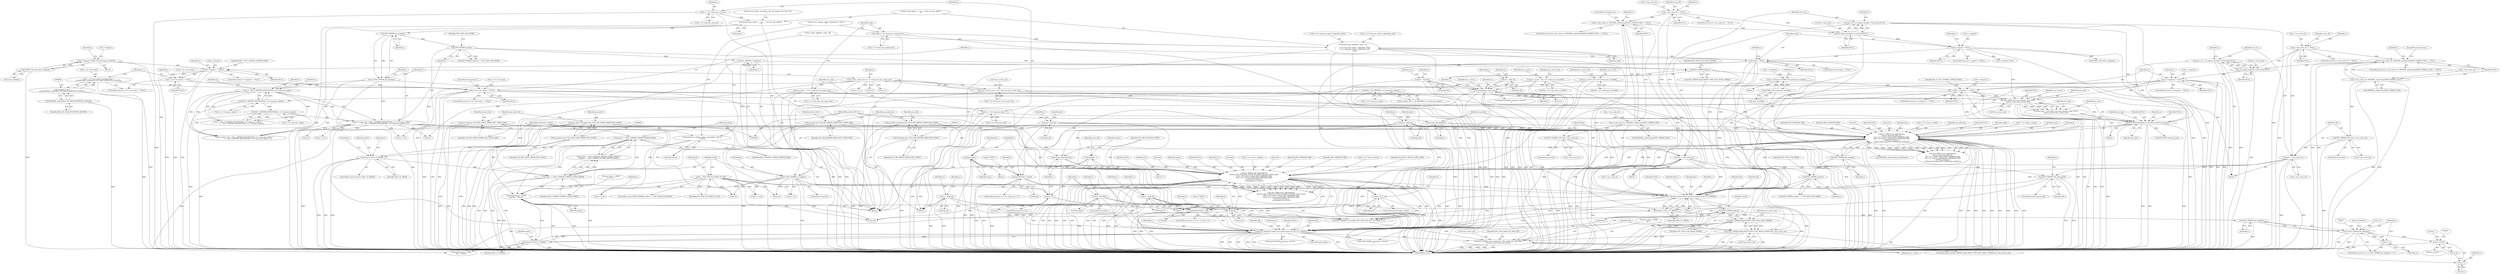 digraph "0_openssl_34628967f1e65dc8f34e000f0f5518e21afbfc7b_0@pointer" {
"1000976" [label="(Call,EVP_CIPHER_flags(c))"];
"1000949" [label="(Call,EVP_CipherInit_ex(dd,c,NULL,key,NULL,(which & SSL3_CC_WRITE)))"];
"1000574" [label="(Call,EVP_CIPHER_CTX_cleanup(dd))"];
"1000498" [label="(Call,dd= s->enc_write_ctx)"];
"1000473" [label="(Call,s->enc_write_ctx != NULL)"];
"1000494" [label="(Call,EVP_CIPHER_CTX_init(s->enc_write_ctx))"];
"1000484" [label="(Call,s->enc_write_ctx=OPENSSL_malloc(sizeof(EVP_CIPHER_CTX)))"];
"1000326" [label="(Call,dd= s->enc_read_ctx)"];
"1000301" [label="(Call,s->enc_read_ctx != NULL)"];
"1000322" [label="(Call,EVP_CIPHER_CTX_init(s->enc_read_ctx))"];
"1000312" [label="(Call,s->enc_read_ctx=OPENSSL_malloc(sizeof(EVP_CIPHER_CTX)))"];
"1000945" [label="(Call,EVP_CIPHER_mode(c))"];
"1000761" [label="(Call,EVP_CIPHER_flags(c))"];
"1000637" [label="(Call,EVP_CIPHER_iv_length(c))"];
"1000628" [label="(Call,EVP_CIPHER_mode(c))"];
"1000599" [label="(Call,EVP_CIPHER_key_length(c))"];
"1000216" [label="(Call,printf(\"\tevp_cipher == %p ==? &d_cbc_ede_cipher3\n\", c))"];
"1000156" [label="(Call,c=s->s3->tmp.new_sym_enc)"];
"1000838" [label="(Call,EVP_CIPHER_key_length(c))"];
"1000813" [label="(Call,tls1_PRF(ssl_get_algorithm2(s),\n\t\t\t\texp_label,exp_label_len,\n\t\t\t\ts->s3->client_random,SSL3_RANDOM_SIZE,\n\t\t\t\ts->s3->server_random,SSL3_RANDOM_SIZE,\n\t\t\t\tNULL,0,NULL,0,\n\t\t\t\tkey,j,tmp1,tmp2,EVP_CIPHER_key_length(c)))"];
"1000814" [label="(Call,ssl_get_algorithm2(s))"];
"1000109" [label="(MethodParameterIn,SSL *s)"];
"1000681" [label="(Call,exp_label=(unsigned char *)TLS_MD_CLIENT_WRITE_KEY_CONST)"];
"1000683" [label="(Call,(unsigned char *)TLS_MD_CLIENT_WRITE_KEY_CONST)"];
"1000728" [label="(Call,exp_label=(unsigned char *)TLS_MD_SERVER_WRITE_KEY_CONST)"];
"1000730" [label="(Call,(unsigned char *)TLS_MD_SERVER_WRITE_KEY_CONST)"];
"1000733" [label="(Call,exp_label_len=TLS_MD_SERVER_WRITE_KEY_CONST_SIZE)"];
"1000686" [label="(Call,exp_label_len=TLS_MD_CLIENT_WRITE_KEY_CONST_SIZE)"];
"1000527" [label="(Call,s->compress == NULL)"];
"1000518" [label="(Call,s->compress=COMP_CTX_new(comp->method))"];
"1000522" [label="(Call,COMP_CTX_new(comp->method))"];
"1000512" [label="(Call,s->compress != NULL)"];
"1000505" [label="(Call,ssl_replace_hash(&s->write_hash,NULL))"];
"1000483" [label="(Call,(s->enc_write_ctx=OPENSSL_malloc(sizeof(EVP_CIPHER_CTX))) == NULL)"];
"1000773" [label="(Call,EVP_DigestSignInit(mac_ctx,NULL,m,NULL,mac_key))"];
"1000331" [label="(Call,mac_ctx=ssl_replace_hash(&s->read_hash,NULL))"];
"1000333" [label="(Call,ssl_replace_hash(&s->read_hash,NULL))"];
"1000311" [label="(Call,(s->enc_read_ctx=OPENSSL_malloc(sizeof(EVP_CIPHER_CTX))) == NULL)"];
"1000503" [label="(Call,mac_ctx = ssl_replace_hash(&s->write_hash,NULL))"];
"1000767" [label="(Call,EVP_PKEY_new_mac_key(mac_type, NULL,\n\t\t\t\tmac_secret,*mac_secret_size))"];
"1000174" [label="(Call,mac_type = s->s3->tmp.new_mac_pkey_type)"];
"1000356" [label="(Call,comp != NULL)"];
"1000195" [label="(Call,printf(\"\talg= %ld/%ld, comp= %p\n\",\n\t       s->s3->tmp.new_cipher->algorithm_mkey,\n\t       s->s3->tmp.new_cipher->algorithm_auth,\n\t       comp))"];
"1000183" [label="(Call,comp=s->s3->tmp.new_compression)"];
"1000340" [label="(Call,s->expand != NULL)"];
"1000402" [label="(Call,s->s3->rrec.comp == NULL)"];
"1000389" [label="(Call,s->s3->rrec.comp=(unsigned char *)\n\t\t\t\t\tOPENSSL_malloc(SSL3_RT_MAX_ENCRYPTED_LENGTH))"];
"1000397" [label="(Call,(unsigned char *)\n\t\t\t\t\tOPENSSL_malloc(SSL3_RT_MAX_ENCRYPTED_LENGTH))"];
"1000399" [label="(Call,OPENSSL_malloc(SSL3_RT_MAX_ENCRYPTED_LENGTH))"];
"1000380" [label="(Call,s->s3->rrec.comp == NULL)"];
"1000369" [label="(Call,s->expand == NULL)"];
"1000360" [label="(Call,s->expand=COMP_CTX_new(comp->method))"];
"1000364" [label="(Call,COMP_CTX_new(comp->method))"];
"1000754" [label="(Call,memcpy(mac_secret,ms,i))"];
"1000554" [label="(Call,mac_secret= &(s->s3->write_mac_secret[0]))"];
"1000429" [label="(Call,mac_secret= &(s->s3->read_mac_secret[0]))"];
"1000648" [label="(Call,ms=  &(p[ 0]))"];
"1000697" [label="(Call,ms=  &(p[ n]))"];
"1000585" [label="(Call,i=*mac_secret_size=s->s3->tmp.new_mac_secret_size)"];
"1000587" [label="(Call,*mac_secret_size=s->s3->tmp.new_mac_secret_size)"];
"1000165" [label="(Call,m=s->s3->tmp.new_hash)"];
"1000765" [label="(Call,mac_key = EVP_PKEY_new_mac_key(mac_type, NULL,\n\t\t\t\tmac_secret,*mac_secret_size))"];
"1000708" [label="(Call,key= &(p[ n]))"];
"1000659" [label="(Call,key= &(p[ n]))"];
"1000601" [label="(Call,j=is_export ? (cl < SSL_C_EXPORT_KEYLENGTH(s->s3->tmp.new_cipher) ?\n\t               cl : SSL_C_EXPORT_KEYLENGTH(s->s3->tmp.new_cipher)) : cl)"];
"1000606" [label="(Call,cl < SSL_C_EXPORT_KEYLENGTH(s->s3->tmp.new_cipher))"];
"1000597" [label="(Call,cl=EVP_CIPHER_key_length(c))"];
"1000608" [label="(Call,SSL_C_EXPORT_KEYLENGTH(s->s3->tmp.new_cipher))"];
"1000148" [label="(Call,SSL_C_IS_EXPORT(s->s3->tmp.new_cipher))"];
"1000617" [label="(Call,SSL_C_EXPORT_KEYLENGTH(s->s3->tmp.new_cipher))"];
"1000851" [label="(Call,tls1_PRF(ssl_get_algorithm2(s),\n\t\t\t\t\tTLS_MD_IV_BLOCK_CONST,TLS_MD_IV_BLOCK_CONST_SIZE,\n\t\t\t\t\ts->s3->client_random,SSL3_RANDOM_SIZE,\n\t\t\t\t\ts->s3->server_random,SSL3_RANDOM_SIZE,\n\t\t\t\t\tNULL,0,NULL,0,\n\t\t\t\t\tempty,0,iv1,iv2,k*2))"];
"1000852" [label="(Call,ssl_get_algorithm2(s))"];
"1000113" [label="(Call,empty[]=\"\")"];
"1000876" [label="(Call,k*2)"];
"1000845" [label="(Call,k > 0)"];
"1000631" [label="(Call,k = EVP_GCM_TLS_FIXED_IV_LEN)"];
"1000635" [label="(Call,k=EVP_CIPHER_iv_length(c))"];
"1000841" [label="(Call,key=tmp1)"];
"1000916" [label="(Call,printf(\"%02x\", key[i]))"];
"1000955" [label="(Call,which & SSL3_CC_WRITE)"];
"1000781" [label="(Call,printf(\"which = %04X\nmac key=\",which))"];
"1000644" [label="(Call,which == SSL3_CHANGE_CIPHER_SERVER_READ)"];
"1000641" [label="(Call,which == SSL3_CHANGE_CIPHER_CLIENT_WRITE)"];
"1000273" [label="(Call,which & SSL3_CC_READ)"];
"1000192" [label="(Call,printf(\"tls1_change_cipher_state(which= %d) w/\n\", which))"];
"1000110" [label="(MethodParameterIn,int which)"];
"1000964" [label="(Call,EVP_CipherInit_ex(dd,c,NULL,key,iv,(which & SSL3_CC_WRITE)))"];
"1000882" [label="(Call,iv=iv1)"];
"1000936" [label="(Call,printf(\"%02x\", iv[i]))"];
"1000886" [label="(Call,iv= &(iv1[k]))"];
"1000670" [label="(Call,iv=  &(p[ n]))"];
"1000719" [label="(Call,iv=  &(p[ n]))"];
"1000970" [label="(Call,which & SSL3_CC_WRITE)"];
"1000975" [label="(Call,EVP_CIPHER_flags(c)&EVP_CIPH_FLAG_AEAD_CIPHER)"];
"1000974" [label="(Call,(EVP_CIPHER_flags(c)&EVP_CIPH_FLAG_AEAD_CIPHER) && *mac_secret_size)"];
"1000981" [label="(Call,EVP_CIPHER_CTX_ctrl(dd,EVP_CTRL_AEAD_SET_MAC_KEY,\n\t\t\t\t*mac_secret_size,mac_secret))"];
"1000998" [label="(Call,EVP_CIPHER_key_length(c))"];
"1000996" [label="(Call,z<EVP_CIPHER_key_length(c))"];
"1001000" [label="(Call,z++)"];
"1001008" [label="(Call,(z+1)%16)"];
"1001009" [label="(Call,z+1)"];
"1000643" [label="(Identifier,SSL3_CHANGE_CIPHER_CLIENT_WRITE)"];
"1001008" [label="(Call,(z+1)%16)"];
"1000810" [label="(Block,)"];
"1000948" [label="(Block,)"];
"1000895" [label="(Identifier,s)"];
"1000762" [label="(Identifier,c)"];
"1000660" [label="(Identifier,key)"];
"1000500" [label="(Call,s->enc_write_ctx)"];
"1000554" [label="(Call,mac_secret= &(s->s3->write_mac_secret[0]))"];
"1000851" [label="(Call,tls1_PRF(ssl_get_algorithm2(s),\n\t\t\t\t\tTLS_MD_IV_BLOCK_CONST,TLS_MD_IV_BLOCK_CONST_SIZE,\n\t\t\t\t\ts->s3->client_random,SSL3_RANDOM_SIZE,\n\t\t\t\t\ts->s3->server_random,SSL3_RANDOM_SIZE,\n\t\t\t\t\tNULL,0,NULL,0,\n\t\t\t\t\tempty,0,iv1,iv2,k*2))"];
"1000728" [label="(Call,exp_label=(unsigned char *)TLS_MD_SERVER_WRITE_KEY_CONST)"];
"1000495" [label="(Call,s->enc_write_ctx)"];
"1000484" [label="(Call,s->enc_write_ctx=OPENSSL_malloc(sizeof(EVP_CIPHER_CTX)))"];
"1001013" [label="(Literal,' ')"];
"1000690" [label="(Identifier,client_write)"];
"1000522" [label="(Call,COMP_CTX_new(comp->method))"];
"1000149" [label="(Call,s->s3->tmp.new_cipher)"];
"1000618" [label="(Call,s->s3->tmp.new_cipher)"];
"1000641" [label="(Call,which == SSL3_CHANGE_CIPHER_CLIENT_WRITE)"];
"1000768" [label="(Identifier,mac_type)"];
"1000877" [label="(Identifier,k)"];
"1000157" [label="(Identifier,c)"];
"1000628" [label="(Call,EVP_CIPHER_mode(c))"];
"1000730" [label="(Call,(unsigned char *)TLS_MD_SERVER_WRITE_KEY_CONST)"];
"1000319" [label="(Identifier,NULL)"];
"1000882" [label="(Call,iv=iv1)"];
"1000915" [label="(Identifier,i)"];
"1000323" [label="(Call,s->enc_read_ctx)"];
"1001023" [label="(Call,z<k)"];
"1000688" [label="(Identifier,TLS_MD_CLIENT_WRITE_KEY_CONST_SIZE)"];
"1000310" [label="(ControlStructure,if ((s->enc_read_ctx=OPENSSL_malloc(sizeof(EVP_CIPHER_CTX))) == NULL))"];
"1000885" [label="(ControlStructure,else)"];
"1000393" [label="(Identifier,s)"];
"1000529" [label="(Identifier,s)"];
"1000635" [label="(Call,k=EVP_CIPHER_iv_length(c))"];
"1000757" [label="(Identifier,i)"];
"1000649" [label="(Identifier,ms)"];
"1000642" [label="(Identifier,which)"];
"1000917" [label="(Literal,\"%02x\")"];
"1000944" [label="(Call,EVP_CIPHER_mode(c) == EVP_CIPH_GCM_MODE)"];
"1000650" [label="(Call,&(p[ 0]))"];
"1000981" [label="(Call,EVP_CIPHER_CTX_ctrl(dd,EVP_CTRL_AEAD_SET_MAC_KEY,\n\t\t\t\t*mac_secret_size,mac_secret))"];
"1000818" [label="(Call,s->s3->client_random)"];
"1000774" [label="(Identifier,mac_ctx)"];
"1000813" [label="(Call,tls1_PRF(ssl_get_algorithm2(s),\n\t\t\t\texp_label,exp_label_len,\n\t\t\t\ts->s3->client_random,SSL3_RANDOM_SIZE,\n\t\t\t\ts->s3->server_random,SSL3_RANDOM_SIZE,\n\t\t\t\tNULL,0,NULL,0,\n\t\t\t\tkey,j,tmp1,tmp2,EVP_CIPHER_key_length(c)))"];
"1000836" [label="(Identifier,tmp1)"];
"1001028" [label="(Call,printf(\"%02X%c\",iv[z],((z+1)%16)?' ':'\n'))"];
"1001047" [label="(Call,OPENSSL_cleanse(tmp2,sizeof(tmp1)))"];
"1000988" [label="(Literal,\"which = %04X\nkey=\")"];
"1000301" [label="(Call,s->enc_read_ctx != NULL)"];
"1000698" [label="(Identifier,ms)"];
"1000630" [label="(Identifier,EVP_CIPH_GCM_MODE)"];
"1000954" [label="(Identifier,NULL)"];
"1000884" [label="(Identifier,iv1)"];
"1000148" [label="(Call,SSL_C_IS_EXPORT(s->s3->tmp.new_cipher))"];
"1000781" [label="(Call,printf(\"which = %04X\nmac key=\",which))"];
"1000842" [label="(Identifier,key)"];
"1000965" [label="(Identifier,dd)"];
"1001012" [label="(Literal,16)"];
"1000632" [label="(Identifier,k)"];
"1000856" [label="(Call,s->s3->client_random)"];
"1000776" [label="(Identifier,m)"];
"1000362" [label="(Identifier,s)"];
"1000975" [label="(Call,EVP_CIPHER_flags(c)&EVP_CIPH_FLAG_AEAD_CIPHER)"];
"1000167" [label="(Call,s->s3->tmp.new_hash)"];
"1000185" [label="(Call,s->s3->tmp.new_compression)"];
"1000360" [label="(Call,s->expand=COMP_CTX_new(comp->method))"];
"1000384" [label="(Identifier,s)"];
"1000725" [label="(Call,n+=k)"];
"1000627" [label="(Call,EVP_CIPHER_mode(c) == EVP_CIPH_GCM_MODE)"];
"1000399" [label="(Call,OPENSSL_malloc(SSL3_RT_MAX_ENCRYPTED_LENGTH))"];
"1000390" [label="(Call,s->s3->rrec.comp)"];
"1000572" [label="(ControlStructure,if (reuse_dd))"];
"1000855" [label="(Identifier,TLS_MD_IV_BLOCK_CONST_SIZE)"];
"1000729" [label="(Identifier,exp_label)"];
"1000346" [label="(Call,COMP_CTX_free(s->expand))"];
"1000979" [label="(Call,*mac_secret_size)"];
"1000999" [label="(Identifier,c)"];
"1000276" [label="(Block,)"];
"1000850" [label="(Call,!tls1_PRF(ssl_get_algorithm2(s),\n\t\t\t\t\tTLS_MD_IV_BLOCK_CONST,TLS_MD_IV_BLOCK_CONST_SIZE,\n\t\t\t\t\ts->s3->client_random,SSL3_RANDOM_SIZE,\n\t\t\t\t\ts->s3->server_random,SSL3_RANDOM_SIZE,\n\t\t\t\t\tNULL,0,NULL,0,\n\t\t\t\t\tempty,0,iv1,iv2,k*2))"];
"1000715" [label="(Identifier,n)"];
"1000373" [label="(Identifier,NULL)"];
"1000726" [label="(Identifier,n)"];
"1000835" [label="(Identifier,j)"];
"1000852" [label="(Call,ssl_get_algorithm2(s))"];
"1000485" [label="(Call,s->enc_write_ctx)"];
"1000166" [label="(Identifier,m)"];
"1000687" [label="(Identifier,exp_label_len)"];
"1000854" [label="(Identifier,TLS_MD_IV_BLOCK_CONST)"];
"1000654" [label="(Call,n=i+i)"];
"1000996" [label="(Call,z<EVP_CIPHER_key_length(c))"];
"1000365" [label="(Call,comp->method)"];
"1000514" [label="(Identifier,s)"];
"1000969" [label="(Identifier,iv)"];
"1000667" [label="(Call,j+j)"];
"1000338" [label="(Identifier,NULL)"];
"1000599" [label="(Call,EVP_CIPHER_key_length(c))"];
"1000977" [label="(Identifier,c)"];
"1000115" [label="(Literal,\"\")"];
"1000340" [label="(Call,s->expand != NULL)"];
"1000483" [label="(Call,(s->enc_write_ctx=OPENSSL_malloc(sizeof(EVP_CIPHER_CTX))) == NULL)"];
"1000935" [label="(Identifier,i)"];
"1000196" [label="(Literal,\"\talg= %ld/%ld, comp= %p\n\")"];
"1000812" [label="(Call,!tls1_PRF(ssl_get_algorithm2(s),\n\t\t\t\texp_label,exp_label_len,\n\t\t\t\ts->s3->client_random,SSL3_RANDOM_SIZE,\n\t\t\t\ts->s3->server_random,SSL3_RANDOM_SIZE,\n\t\t\t\tNULL,0,NULL,0,\n\t\t\t\tkey,j,tmp1,tmp2,EVP_CIPHER_key_length(c)))"];
"1000528" [label="(Call,s->compress)"];
"1000534" [label="(Identifier,SSL_F_TLS1_CHANGE_CIPHER_STATE)"];
"1000870" [label="(Identifier,NULL)"];
"1000720" [label="(Identifier,iv)"];
"1000705" [label="(Call,i+j)"];
"1000841" [label="(Call,key=tmp1)"];
"1000764" [label="(Block,)"];
"1000498" [label="(Call,dd= s->enc_write_ctx)"];
"1000585" [label="(Call,i=*mac_secret_size=s->s3->tmp.new_mac_secret_size)"];
"1000874" [label="(Identifier,iv1)"];
"1000769" [label="(Identifier,NULL)"];
"1000494" [label="(Call,EVP_CIPHER_CTX_init(s->enc_write_ctx))"];
"1000763" [label="(Identifier,EVP_CIPH_FLAG_AEAD_CIPHER)"];
"1000114" [label="(Identifier,empty)"];
"1000971" [label="(Identifier,which)"];
"1000629" [label="(Identifier,c)"];
"1000659" [label="(Call,key= &(p[ n]))"];
"1000839" [label="(Identifier,c)"];
"1000540" [label="(Identifier,s)"];
"1000980" [label="(Identifier,mac_secret_size)"];
"1000873" [label="(Literal,0)"];
"1000661" [label="(Call,&(p[ n]))"];
"1000518" [label="(Call,s->compress=COMP_CTX_new(comp->method))"];
"1000987" [label="(Call,printf(\"which = %04X\nkey=\",which))"];
"1000455" [label="(Identifier,s)"];
"1000305" [label="(Identifier,NULL)"];
"1000760" [label="(Call,EVP_CIPHER_flags(c)&EVP_CIPH_FLAG_AEAD_CIPHER)"];
"1000333" [label="(Call,ssl_replace_hash(&s->read_hash,NULL))"];
"1000311" [label="(Call,(s->enc_read_ctx=OPENSSL_malloc(sizeof(EVP_CIPHER_CTX))) == NULL)"];
"1000997" [label="(Identifier,z)"];
"1000946" [label="(Identifier,c)"];
"1000195" [label="(Call,printf(\"\talg= %ld/%ld, comp= %p\n\",\n\t       s->s3->tmp.new_cipher->algorithm_mkey,\n\t       s->s3->tmp.new_cipher->algorithm_auth,\n\t       comp))"];
"1000403" [label="(Call,s->s3->rrec.comp)"];
"1000666" [label="(Identifier,n)"];
"1000665" [label="(Call,n+=j+j)"];
"1000474" [label="(Call,s->enc_write_ctx)"];
"1000144" [label="(Identifier,reuse_dd)"];
"1000626" [label="(ControlStructure,if (EVP_CIPHER_mode(c) == EVP_CIPH_GCM_MODE))"];
"1000846" [label="(Identifier,k)"];
"1001016" [label="(Literal,\"\niv=\")"];
"1000790" [label="(Call,z<i)"];
"1000479" [label="(Identifier,reuse_dd)"];
"1000732" [label="(Identifier,TLS_MD_SERVER_WRITE_KEY_CONST)"];
"1000555" [label="(Identifier,mac_secret)"];
"1000633" [label="(Identifier,EVP_GCM_TLS_FIXED_IV_LEN)"];
"1000334" [label="(Call,&s->read_hash)"];
"1000617" [label="(Call,SSL_C_EXPORT_KEYLENGTH(s->s3->tmp.new_cipher))"];
"1000606" [label="(Call,cl < SSL_C_EXPORT_KEYLENGTH(s->s3->tmp.new_cipher))"];
"1001001" [label="(Identifier,z)"];
"1000216" [label="(Call,printf(\"\tevp_cipher == %p ==? &d_cbc_ede_cipher3\n\", c))"];
"1000829" [label="(Identifier,SSL3_RANDOM_SIZE)"];
"1000526" [label="(ControlStructure,if (s->compress == NULL))"];
"1000184" [label="(Identifier,comp)"];
"1000998" [label="(Call,EVP_CIPHER_key_length(c))"];
"1000970" [label="(Call,which & SSL3_CC_WRITE)"];
"1000945" [label="(Call,EVP_CIPHER_mode(c))"];
"1000678" [label="(Call,k+k)"];
"1000273" [label="(Call,which & SSL3_CC_READ)"];
"1000782" [label="(Literal,\"which = %04X\nmac key=\")"];
"1000380" [label="(Call,s->s3->rrec.comp == NULL)"];
"1000686" [label="(Call,exp_label_len=TLS_MD_CLIENT_WRITE_KEY_CONST_SIZE)"];
"1000174" [label="(Call,mac_type = s->s3->tmp.new_mac_pkey_type)"];
"1001003" [label="(Literal,\"%02X%c\")"];
"1000716" [label="(Call,j+k)"];
"1000853" [label="(Identifier,s)"];
"1000693" [label="(Block,)"];
"1000775" [label="(Identifier,NULL)"];
"1000192" [label="(Call,printf(\"tls1_change_cipher_state(which= %d) w/\n\", which))"];
"1000647" [label="(Block,)"];
"1000588" [label="(Call,*mac_secret_size)"];
"1000520" [label="(Identifier,s)"];
"1000364" [label="(Call,COMP_CTX_new(comp->method))"];
"1000967" [label="(Identifier,NULL)"];
"1000512" [label="(Call,s->compress != NULL)"];
"1000656" [label="(Call,i+i)"];
"1001010" [label="(Identifier,z)"];
"1000511" [label="(ControlStructure,if (s->compress != NULL))"];
"1000968" [label="(Identifier,key)"];
"1000341" [label="(Call,s->expand)"];
"1000878" [label="(Literal,2)"];
"1000300" [label="(ControlStructure,if (s->enc_read_ctx != NULL))"];
"1000637" [label="(Call,EVP_CIPHER_iv_length(c))"];
"1000976" [label="(Call,EVP_CIPHER_flags(c))"];
"1000531" [label="(Identifier,NULL)"];
"1000165" [label="(Call,m=s->s3->tmp.new_hash)"];
"1000823" [label="(Identifier,SSL3_RANDOM_SIZE)"];
"1000648" [label="(Call,ms=  &(p[ 0]))"];
"1000831" [label="(Literal,0)"];
"1000388" [label="(Identifier,NULL)"];
"1000274" [label="(Identifier,which)"];
"1000194" [label="(Identifier,which)"];
"1000496" [label="(Identifier,s)"];
"1000527" [label="(Call,s->compress == NULL)"];
"1000754" [label="(Call,memcpy(mac_secret,ms,i))"];
"1000517" [label="(Block,)"];
"1001009" [label="(Call,z+1)"];
"1000780" [label="(Identifier,mac_key)"];
"1000342" [label="(Identifier,s)"];
"1000369" [label="(Call,s->expand == NULL)"];
"1000956" [label="(Identifier,which)"];
"1000503" [label="(Call,mac_ctx = ssl_replace_hash(&s->write_hash,NULL))"];
"1000646" [label="(Identifier,SSL3_CHANGE_CIPHER_SERVER_READ)"];
"1000887" [label="(Identifier,iv)"];
"1000574" [label="(Call,EVP_CIPHER_CTX_cleanup(dd))"];
"1000402" [label="(Call,s->s3->rrec.comp == NULL)"];
"1000872" [label="(Identifier,empty)"];
"1000694" [label="(Call,n=i)"];
"1000359" [label="(Block,)"];
"1000830" [label="(Identifier,NULL)"];
"1000868" [label="(Identifier,NULL)"];
"1000952" [label="(Identifier,NULL)"];
"1000355" [label="(ControlStructure,if (comp != NULL))"];
"1000482" [label="(ControlStructure,if ((s->enc_write_ctx=OPENSSL_malloc(sizeof(EVP_CIPHER_CTX))) == NULL))"];
"1000734" [label="(Identifier,exp_label_len)"];
"1000636" [label="(Identifier,k)"];
"1000672" [label="(Call,&(p[ n]))"];
"1000344" [label="(Identifier,NULL)"];
"1000283" [label="(Identifier,s)"];
"1000833" [label="(Literal,0)"];
"1000602" [label="(Identifier,j)"];
"1000709" [label="(Identifier,key)"];
"1000499" [label="(Identifier,dd)"];
"1000964" [label="(Call,EVP_CipherInit_ex(dd,c,NULL,key,iv,(which & SSL3_CC_WRITE)))"];
"1000814" [label="(Call,ssl_get_algorithm2(s))"];
"1000905" [label="(ControlStructure,for (i=0; i<c->key_len; i++))"];
"1000771" [label="(Call,*mac_secret_size)"];
"1000958" [label="(Call,EVP_CIPHER_CTX_ctrl(dd, EVP_CTRL_GCM_SET_IV_FIXED, k, iv))"];
"1000410" [label="(Identifier,NULL)"];
"1000370" [label="(Call,s->expand)"];
"1000472" [label="(ControlStructure,if (s->enc_write_ctx != NULL))"];
"1000777" [label="(Identifier,NULL)"];
"1000875" [label="(Identifier,iv2)"];
"1000883" [label="(Identifier,iv)"];
"1000356" [label="(Call,comp != NULL)"];
"1000936" [label="(Call,printf(\"%02x\", iv[i]))"];
"1000616" [label="(Identifier,cl)"];
"1000316" [label="(Call,OPENSSL_malloc(sizeof(EVP_CIPHER_CTX)))"];
"1000381" [label="(Call,s->s3->rrec.comp)"];
"1000328" [label="(Call,s->enc_read_ctx)"];
"1000275" [label="(Identifier,SSL3_CC_READ)"];
"1000176" [label="(Call,s->s3->tmp.new_mac_pkey_type)"];
"1000505" [label="(Call,ssl_replace_hash(&s->write_hash,NULL))"];
"1000871" [label="(Literal,0)"];
"1001011" [label="(Literal,1)"];
"1000834" [label="(Identifier,key)"];
"1000992" [label="(ControlStructure,for (z=0; z<EVP_CIPHER_key_length(c); z++))"];
"1000313" [label="(Call,s->enc_read_ctx)"];
"1000634" [label="(ControlStructure,else)"];
"1000986" [label="(Identifier,mac_secret)"];
"1000429" [label="(Call,mac_secret= &(s->s3->read_mac_secret[0]))"];
"1000440" [label="(Identifier,mac_secret_size)"];
"1000621" [label="(Identifier,s)"];
"1000788" [label="(Identifier,z)"];
"1000607" [label="(Identifier,cl)"];
"1000302" [label="(Call,s->enc_read_ctx)"];
"1000770" [label="(Identifier,mac_secret)"];
"1000644" [label="(Call,which == SSL3_CHANGE_CIPHER_SERVER_READ)"];
"1000430" [label="(Identifier,mac_secret)"];
"1000682" [label="(Identifier,exp_label)"];
"1000504" [label="(Identifier,mac_ctx)"];
"1000708" [label="(Call,key= &(p[ n]))"];
"1001014" [label="(Literal,'\n')"];
"1000389" [label="(Call,s->s3->rrec.comp=(unsigned char *)\n\t\t\t\t\tOPENSSL_malloc(SSL3_RT_MAX_ENCRYPTED_LENGTH))"];
"1000397" [label="(Call,(unsigned char *)\n\t\t\t\t\tOPENSSL_malloc(SSL3_RT_MAX_ENCRYPTED_LENGTH))"];
"1000843" [label="(Identifier,tmp1)"];
"1000880" [label="(ControlStructure,if (client_write))"];
"1001007" [label="(Call,((z+1)%16)?' ':'\n')"];
"1000601" [label="(Call,j=is_export ? (cl < SSL_C_EXPORT_KEYLENGTH(s->s3->tmp.new_cipher) ?\n\t               cl : SSL_C_EXPORT_KEYLENGTH(s->s3->tmp.new_cipher)) : cl)"];
"1000575" [label="(Identifier,dd)"];
"1000307" [label="(Identifier,reuse_dd)"];
"1000847" [label="(Literal,0)"];
"1000683" [label="(Call,(unsigned char *)TLS_MD_CLIENT_WRITE_KEY_CONST)"];
"1000493" [label="(ControlStructure,else)"];
"1000862" [label="(Call,s->s3->server_random)"];
"1000109" [label="(MethodParameterIn,SSL *s)"];
"1000110" [label="(MethodParameterIn,int which)"];
"1000379" [label="(ControlStructure,if (s->s3->rrec.comp == NULL))"];
"1000824" [label="(Call,s->s3->server_random)"];
"1000400" [label="(Identifier,SSL3_RT_MAX_ENCRYPTED_LENGTH)"];
"1000215" [label="(Identifier,comp)"];
"1000326" [label="(Call,dd= s->enc_read_ctx)"];
"1000719" [label="(Call,iv=  &(p[ n]))"];
"1000339" [label="(ControlStructure,if (s->expand != NULL))"];
"1000523" [label="(Call,comp->method)"];
"1000778" [label="(Identifier,mac_key)"];
"1000556" [label="(Call,&(s->s3->write_mac_secret[0]))"];
"1000350" [label="(Call,s->expand=NULL)"];
"1000681" [label="(Call,exp_label=(unsigned char *)TLS_MD_CLIENT_WRITE_KEY_CONST)"];
"1000272" [label="(ControlStructure,if (which & SSL3_CC_READ))"];
"1001068" [label="(MethodReturn,int)"];
"1000655" [label="(Identifier,n)"];
"1000953" [label="(Identifier,key)"];
"1000597" [label="(Call,cl=EVP_CIPHER_key_length(c))"];
"1000937" [label="(Literal,\"%02x\")"];
"1000949" [label="(Call,EVP_CipherInit_ex(dd,c,NULL,key,NULL,(which & SSL3_CC_WRITE)))"];
"1000586" [label="(Identifier,i)"];
"1000513" [label="(Call,s->compress)"];
"1000218" [label="(Identifier,c)"];
"1000111" [label="(Block,)"];
"1000938" [label="(Call,iv[i])"];
"1000327" [label="(Identifier,dd)"];
"1000735" [label="(Identifier,TLS_MD_SERVER_WRITE_KEY_CONST_SIZE)"];
"1000795" [label="(Call,printf(\"%02X%c\",ms[z],((z+1)%16)?' ':'\n'))"];
"1000765" [label="(Call,mac_key = EVP_PKEY_new_mac_key(mac_type, NULL,\n\t\t\t\tmac_secret,*mac_secret_size))"];
"1000983" [label="(Identifier,EVP_CTRL_AEAD_SET_MAC_KEY)"];
"1000677" [label="(Identifier,n)"];
"1000916" [label="(Call,printf(\"%02x\", key[i]))"];
"1000477" [label="(Identifier,NULL)"];
"1000670" [label="(Call,iv=  &(p[ n]))"];
"1000817" [label="(Identifier,exp_label_len)"];
"1000156" [label="(Call,c=s->s3->tmp.new_sym_enc)"];
"1000320" [label="(ControlStructure,goto err;)"];
"1000714" [label="(Call,n+=j+k)"];
"1000577" [label="(Identifier,p)"];
"1000974" [label="(Call,(EVP_CIPHER_flags(c)&EVP_CIPH_FLAG_AEAD_CIPHER) && *mac_secret_size)"];
"1000832" [label="(Identifier,NULL)"];
"1000603" [label="(Call,is_export ? (cl < SSL_C_EXPORT_KEYLENGTH(s->s3->tmp.new_cipher) ?\n\t               cl : SSL_C_EXPORT_KEYLENGTH(s->s3->tmp.new_cipher)) : cl)"];
"1000845" [label="(Call,k > 0)"];
"1000321" [label="(ControlStructure,else)"];
"1000332" [label="(Identifier,mac_ctx)"];
"1000756" [label="(Identifier,ms)"];
"1000322" [label="(Call,EVP_CIPHER_CTX_init(s->enc_read_ctx))"];
"1000314" [label="(Identifier,s)"];
"1000761" [label="(Call,EVP_CIPHER_flags(c))"];
"1000348" [label="(Identifier,s)"];
"1000491" [label="(Identifier,NULL)"];
"1000486" [label="(Identifier,s)"];
"1000609" [label="(Call,s->s3->tmp.new_cipher)"];
"1000331" [label="(Call,mac_ctx=ssl_replace_hash(&s->read_hash,NULL))"];
"1000966" [label="(Identifier,c)"];
"1000645" [label="(Identifier,which)"];
"1000963" [label="(ControlStructure,else)"];
"1000767" [label="(Call,EVP_PKEY_new_mac_key(mac_type, NULL,\n\t\t\t\tmac_secret,*mac_secret_size))"];
"1000605" [label="(Call,cl < SSL_C_EXPORT_KEYLENGTH(s->s3->tmp.new_cipher) ?\n\t               cl : SSL_C_EXPORT_KEYLENGTH(s->s3->tmp.new_cipher))"];
"1001000" [label="(Call,z++)"];
"1000869" [label="(Literal,0)"];
"1000516" [label="(Identifier,NULL)"];
"1000951" [label="(Identifier,c)"];
"1000867" [label="(Identifier,SSL3_RANDOM_SIZE)"];
"1000886" [label="(Call,iv= &(iv1[k]))"];
"1000973" [label="(ControlStructure,if ((EVP_CIPHER_flags(c)&EVP_CIPH_FLAG_AEAD_CIPHER) && *mac_secret_size))"];
"1000888" [label="(Call,&(iv1[k]))"];
"1000371" [label="(Identifier,s)"];
"1000146" [label="(Call,is_export=SSL_C_IS_EXPORT(s->s3->tmp.new_cipher))"];
"1000837" [label="(Identifier,tmp2)"];
"1000972" [label="(Identifier,SSL3_CC_WRITE)"];
"1000957" [label="(Identifier,SSL3_CC_WRITE)"];
"1000773" [label="(Call,EVP_DigestSignInit(mac_ctx,NULL,m,NULL,mac_key))"];
"1000755" [label="(Identifier,mac_secret)"];
"1000676" [label="(Call,n+=k+k)"];
"1000959" [label="(Identifier,dd)"];
"1000925" [label="(ControlStructure,for (i=0; i<c->iv_len; i++))"];
"1000703" [label="(Call,n+=i+j)"];
"1001002" [label="(Call,printf(\"%02X%c\",key[z],((z+1)%16)?' ':'\n'))"];
"1000638" [label="(Identifier,c)"];
"1000519" [label="(Call,s->compress)"];
"1000766" [label="(Identifier,mac_key)"];
"1000918" [label="(Call,key[i])"];
"1000737" [label="(Identifier,client_write)"];
"1000358" [label="(Identifier,NULL)"];
"1000710" [label="(Call,&(p[ n]))"];
"1000406" [label="(Identifier,s)"];
"1000473" [label="(Call,s->enc_write_ctx != NULL)"];
"1000982" [label="(Identifier,dd)"];
"1000600" [label="(Identifier,c)"];
"1000590" [label="(Call,s->s3->tmp.new_mac_secret_size)"];
"1000815" [label="(Identifier,s)"];
"1000175" [label="(Identifier,mac_type)"];
"1000376" [label="(Identifier,SSL_F_TLS1_CHANGE_CIPHER_STATE)"];
"1000779" [label="(Call,EVP_PKEY_free(mac_key))"];
"1000984" [label="(Call,*mac_secret_size)"];
"1000978" [label="(Identifier,EVP_CIPH_FLAG_AEAD_CIPHER)"];
"1000183" [label="(Call,comp=s->s3->tmp.new_compression)"];
"1000587" [label="(Call,*mac_secret_size=s->s3->tmp.new_mac_secret_size)"];
"1000324" [label="(Identifier,s)"];
"1000955" [label="(Call,which & SSL3_CC_WRITE)"];
"1000565" [label="(Identifier,mac_secret_size)"];
"1000158" [label="(Call,s->s3->tmp.new_sym_enc)"];
"1000193" [label="(Literal,\"tls1_change_cipher_state(which= %d) w/\n\")"];
"1000704" [label="(Identifier,n)"];
"1000721" [label="(Call,&(p[ n]))"];
"1000947" [label="(Identifier,EVP_CIPH_GCM_MODE)"];
"1000411" [label="(ControlStructure,goto err;)"];
"1000368" [label="(ControlStructure,if (s->expand == NULL))"];
"1000640" [label="(Call,(which == SSL3_CHANGE_CIPHER_CLIENT_WRITE) ||\n\t\t(which == SSL3_CHANGE_CIPHER_SERVER_READ))"];
"1000631" [label="(Call,k = EVP_GCM_TLS_FIXED_IV_LEN)"];
"1000492" [label="(ControlStructure,goto err;)"];
"1000217" [label="(Literal,\"\tevp_cipher == %p ==? &d_cbc_ede_cipher3\n\")"];
"1000876" [label="(Call,k*2)"];
"1000220" [label="(Literal,\"\tevp_cipher: nid, blksz= %d, %d, keylen=%d, ivlen=%d\n\")"];
"1000431" [label="(Call,&(s->s3->read_mac_secret[0]))"];
"1000733" [label="(Call,exp_label_len=TLS_MD_SERVER_WRITE_KEY_CONST_SIZE)"];
"1000993" [label="(Call,z=0)"];
"1000697" [label="(Call,ms=  &(p[ n]))"];
"1000608" [label="(Call,SSL_C_EXPORT_KEYLENGTH(s->s3->tmp.new_cipher))"];
"1000197" [label="(Call,s->s3->tmp.new_cipher->algorithm_mkey)"];
"1000401" [label="(ControlStructure,if (s->s3->rrec.comp == NULL))"];
"1000357" [label="(Identifier,comp)"];
"1000113" [label="(Call,empty[]=\"\")"];
"1000598" [label="(Identifier,cl)"];
"1000861" [label="(Identifier,SSL3_RANDOM_SIZE)"];
"1000685" [label="(Identifier,TLS_MD_CLIENT_WRITE_KEY_CONST)"];
"1000671" [label="(Identifier,iv)"];
"1000415" [label="(Identifier,s)"];
"1000448" [label="(Block,)"];
"1000206" [label="(Call,s->s3->tmp.new_cipher->algorithm_auth)"];
"1000488" [label="(Call,OPENSSL_malloc(sizeof(EVP_CIPHER_CTX)))"];
"1000838" [label="(Call,EVP_CIPHER_key_length(c))"];
"1000361" [label="(Call,s->expand)"];
"1000816" [label="(Identifier,exp_label)"];
"1000506" [label="(Call,&s->write_hash)"];
"1000844" [label="(ControlStructure,if (k > 0))"];
"1000510" [label="(Identifier,NULL)"];
"1000312" [label="(Call,s->enc_read_ctx=OPENSSL_malloc(sizeof(EVP_CIPHER_CTX)))"];
"1000950" [label="(Identifier,dd)"];
"1000783" [label="(Identifier,which)"];
"1000699" [label="(Call,&(p[ n]))"];
"1000976" -> "1000975"  [label="AST: "];
"1000976" -> "1000977"  [label="CFG: "];
"1000977" -> "1000976"  [label="AST: "];
"1000978" -> "1000976"  [label="CFG: "];
"1000976" -> "1000975"  [label="DDG: "];
"1000949" -> "1000976"  [label="DDG: "];
"1000964" -> "1000976"  [label="DDG: "];
"1000976" -> "1000998"  [label="DDG: "];
"1000949" -> "1000948"  [label="AST: "];
"1000949" -> "1000955"  [label="CFG: "];
"1000950" -> "1000949"  [label="AST: "];
"1000951" -> "1000949"  [label="AST: "];
"1000952" -> "1000949"  [label="AST: "];
"1000953" -> "1000949"  [label="AST: "];
"1000954" -> "1000949"  [label="AST: "];
"1000955" -> "1000949"  [label="AST: "];
"1000959" -> "1000949"  [label="CFG: "];
"1000949" -> "1001068"  [label="DDG: "];
"1000949" -> "1001068"  [label="DDG: "];
"1000949" -> "1001068"  [label="DDG: "];
"1000949" -> "1001068"  [label="DDG: "];
"1000574" -> "1000949"  [label="DDG: "];
"1000498" -> "1000949"  [label="DDG: "];
"1000326" -> "1000949"  [label="DDG: "];
"1000945" -> "1000949"  [label="DDG: "];
"1000813" -> "1000949"  [label="DDG: "];
"1000851" -> "1000949"  [label="DDG: "];
"1000527" -> "1000949"  [label="DDG: "];
"1000773" -> "1000949"  [label="DDG: "];
"1000512" -> "1000949"  [label="DDG: "];
"1000402" -> "1000949"  [label="DDG: "];
"1000356" -> "1000949"  [label="DDG: "];
"1000708" -> "1000949"  [label="DDG: "];
"1000841" -> "1000949"  [label="DDG: "];
"1000659" -> "1000949"  [label="DDG: "];
"1000916" -> "1000949"  [label="DDG: "];
"1000955" -> "1000949"  [label="DDG: "];
"1000955" -> "1000949"  [label="DDG: "];
"1000949" -> "1000958"  [label="DDG: "];
"1000949" -> "1001002"  [label="DDG: "];
"1000574" -> "1000572"  [label="AST: "];
"1000574" -> "1000575"  [label="CFG: "];
"1000575" -> "1000574"  [label="AST: "];
"1000577" -> "1000574"  [label="CFG: "];
"1000574" -> "1001068"  [label="DDG: "];
"1000574" -> "1001068"  [label="DDG: "];
"1000498" -> "1000574"  [label="DDG: "];
"1000326" -> "1000574"  [label="DDG: "];
"1000574" -> "1000964"  [label="DDG: "];
"1000498" -> "1000448"  [label="AST: "];
"1000498" -> "1000500"  [label="CFG: "];
"1000499" -> "1000498"  [label="AST: "];
"1000500" -> "1000498"  [label="AST: "];
"1000504" -> "1000498"  [label="CFG: "];
"1000498" -> "1001068"  [label="DDG: "];
"1000498" -> "1001068"  [label="DDG: "];
"1000473" -> "1000498"  [label="DDG: "];
"1000494" -> "1000498"  [label="DDG: "];
"1000498" -> "1000964"  [label="DDG: "];
"1000473" -> "1000472"  [label="AST: "];
"1000473" -> "1000477"  [label="CFG: "];
"1000474" -> "1000473"  [label="AST: "];
"1000477" -> "1000473"  [label="AST: "];
"1000479" -> "1000473"  [label="CFG: "];
"1000486" -> "1000473"  [label="CFG: "];
"1000473" -> "1001068"  [label="DDG: "];
"1000473" -> "1000483"  [label="DDG: "];
"1000473" -> "1000505"  [label="DDG: "];
"1000494" -> "1000493"  [label="AST: "];
"1000494" -> "1000495"  [label="CFG: "];
"1000495" -> "1000494"  [label="AST: "];
"1000499" -> "1000494"  [label="CFG: "];
"1000494" -> "1001068"  [label="DDG: "];
"1000484" -> "1000494"  [label="DDG: "];
"1000484" -> "1000483"  [label="AST: "];
"1000484" -> "1000488"  [label="CFG: "];
"1000485" -> "1000484"  [label="AST: "];
"1000488" -> "1000484"  [label="AST: "];
"1000491" -> "1000484"  [label="CFG: "];
"1000484" -> "1001068"  [label="DDG: "];
"1000484" -> "1001068"  [label="DDG: "];
"1000484" -> "1000483"  [label="DDG: "];
"1000326" -> "1000276"  [label="AST: "];
"1000326" -> "1000328"  [label="CFG: "];
"1000327" -> "1000326"  [label="AST: "];
"1000328" -> "1000326"  [label="AST: "];
"1000332" -> "1000326"  [label="CFG: "];
"1000326" -> "1001068"  [label="DDG: "];
"1000326" -> "1001068"  [label="DDG: "];
"1000301" -> "1000326"  [label="DDG: "];
"1000322" -> "1000326"  [label="DDG: "];
"1000326" -> "1000964"  [label="DDG: "];
"1000301" -> "1000300"  [label="AST: "];
"1000301" -> "1000305"  [label="CFG: "];
"1000302" -> "1000301"  [label="AST: "];
"1000305" -> "1000301"  [label="AST: "];
"1000307" -> "1000301"  [label="CFG: "];
"1000314" -> "1000301"  [label="CFG: "];
"1000301" -> "1001068"  [label="DDG: "];
"1000301" -> "1000311"  [label="DDG: "];
"1000301" -> "1000333"  [label="DDG: "];
"1000322" -> "1000321"  [label="AST: "];
"1000322" -> "1000323"  [label="CFG: "];
"1000323" -> "1000322"  [label="AST: "];
"1000327" -> "1000322"  [label="CFG: "];
"1000322" -> "1001068"  [label="DDG: "];
"1000312" -> "1000322"  [label="DDG: "];
"1000312" -> "1000311"  [label="AST: "];
"1000312" -> "1000316"  [label="CFG: "];
"1000313" -> "1000312"  [label="AST: "];
"1000316" -> "1000312"  [label="AST: "];
"1000319" -> "1000312"  [label="CFG: "];
"1000312" -> "1001068"  [label="DDG: "];
"1000312" -> "1001068"  [label="DDG: "];
"1000312" -> "1000311"  [label="DDG: "];
"1000945" -> "1000944"  [label="AST: "];
"1000945" -> "1000946"  [label="CFG: "];
"1000946" -> "1000945"  [label="AST: "];
"1000947" -> "1000945"  [label="CFG: "];
"1000945" -> "1000944"  [label="DDG: "];
"1000761" -> "1000945"  [label="DDG: "];
"1000838" -> "1000945"  [label="DDG: "];
"1000945" -> "1000964"  [label="DDG: "];
"1000761" -> "1000760"  [label="AST: "];
"1000761" -> "1000762"  [label="CFG: "];
"1000762" -> "1000761"  [label="AST: "];
"1000763" -> "1000761"  [label="CFG: "];
"1000761" -> "1000760"  [label="DDG: "];
"1000637" -> "1000761"  [label="DDG: "];
"1000628" -> "1000761"  [label="DDG: "];
"1000761" -> "1000838"  [label="DDG: "];
"1000637" -> "1000635"  [label="AST: "];
"1000637" -> "1000638"  [label="CFG: "];
"1000638" -> "1000637"  [label="AST: "];
"1000635" -> "1000637"  [label="CFG: "];
"1000637" -> "1001068"  [label="DDG: "];
"1000637" -> "1000635"  [label="DDG: "];
"1000628" -> "1000637"  [label="DDG: "];
"1000628" -> "1000627"  [label="AST: "];
"1000628" -> "1000629"  [label="CFG: "];
"1000629" -> "1000628"  [label="AST: "];
"1000630" -> "1000628"  [label="CFG: "];
"1000628" -> "1001068"  [label="DDG: "];
"1000628" -> "1000627"  [label="DDG: "];
"1000599" -> "1000628"  [label="DDG: "];
"1000599" -> "1000597"  [label="AST: "];
"1000599" -> "1000600"  [label="CFG: "];
"1000600" -> "1000599"  [label="AST: "];
"1000597" -> "1000599"  [label="CFG: "];
"1000599" -> "1000597"  [label="DDG: "];
"1000216" -> "1000599"  [label="DDG: "];
"1000216" -> "1000111"  [label="AST: "];
"1000216" -> "1000218"  [label="CFG: "];
"1000217" -> "1000216"  [label="AST: "];
"1000218" -> "1000216"  [label="AST: "];
"1000220" -> "1000216"  [label="CFG: "];
"1000216" -> "1001068"  [label="DDG: "];
"1000216" -> "1001068"  [label="DDG: "];
"1000156" -> "1000216"  [label="DDG: "];
"1000156" -> "1000111"  [label="AST: "];
"1000156" -> "1000158"  [label="CFG: "];
"1000157" -> "1000156"  [label="AST: "];
"1000158" -> "1000156"  [label="AST: "];
"1000166" -> "1000156"  [label="CFG: "];
"1000156" -> "1001068"  [label="DDG: "];
"1000838" -> "1000813"  [label="AST: "];
"1000838" -> "1000839"  [label="CFG: "];
"1000839" -> "1000838"  [label="AST: "];
"1000813" -> "1000838"  [label="CFG: "];
"1000838" -> "1001068"  [label="DDG: "];
"1000838" -> "1000813"  [label="DDG: "];
"1000813" -> "1000812"  [label="AST: "];
"1000814" -> "1000813"  [label="AST: "];
"1000816" -> "1000813"  [label="AST: "];
"1000817" -> "1000813"  [label="AST: "];
"1000818" -> "1000813"  [label="AST: "];
"1000823" -> "1000813"  [label="AST: "];
"1000824" -> "1000813"  [label="AST: "];
"1000829" -> "1000813"  [label="AST: "];
"1000830" -> "1000813"  [label="AST: "];
"1000831" -> "1000813"  [label="AST: "];
"1000832" -> "1000813"  [label="AST: "];
"1000833" -> "1000813"  [label="AST: "];
"1000834" -> "1000813"  [label="AST: "];
"1000835" -> "1000813"  [label="AST: "];
"1000836" -> "1000813"  [label="AST: "];
"1000837" -> "1000813"  [label="AST: "];
"1000812" -> "1000813"  [label="CFG: "];
"1000813" -> "1001068"  [label="DDG: "];
"1000813" -> "1001068"  [label="DDG: "];
"1000813" -> "1001068"  [label="DDG: "];
"1000813" -> "1001068"  [label="DDG: "];
"1000813" -> "1001068"  [label="DDG: "];
"1000813" -> "1001068"  [label="DDG: "];
"1000813" -> "1001068"  [label="DDG: "];
"1000813" -> "1001068"  [label="DDG: "];
"1000813" -> "1001068"  [label="DDG: "];
"1000813" -> "1001068"  [label="DDG: "];
"1000813" -> "1001068"  [label="DDG: "];
"1000813" -> "1001068"  [label="DDG: "];
"1000813" -> "1000812"  [label="DDG: "];
"1000813" -> "1000812"  [label="DDG: "];
"1000813" -> "1000812"  [label="DDG: "];
"1000813" -> "1000812"  [label="DDG: "];
"1000813" -> "1000812"  [label="DDG: "];
"1000813" -> "1000812"  [label="DDG: "];
"1000813" -> "1000812"  [label="DDG: "];
"1000813" -> "1000812"  [label="DDG: "];
"1000813" -> "1000812"  [label="DDG: "];
"1000813" -> "1000812"  [label="DDG: "];
"1000813" -> "1000812"  [label="DDG: "];
"1000813" -> "1000812"  [label="DDG: "];
"1000813" -> "1000812"  [label="DDG: "];
"1000814" -> "1000813"  [label="DDG: "];
"1000681" -> "1000813"  [label="DDG: "];
"1000728" -> "1000813"  [label="DDG: "];
"1000733" -> "1000813"  [label="DDG: "];
"1000686" -> "1000813"  [label="DDG: "];
"1000527" -> "1000813"  [label="DDG: "];
"1000773" -> "1000813"  [label="DDG: "];
"1000512" -> "1000813"  [label="DDG: "];
"1000356" -> "1000813"  [label="DDG: "];
"1000402" -> "1000813"  [label="DDG: "];
"1000708" -> "1000813"  [label="DDG: "];
"1000659" -> "1000813"  [label="DDG: "];
"1000601" -> "1000813"  [label="DDG: "];
"1000813" -> "1000841"  [label="DDG: "];
"1000813" -> "1000851"  [label="DDG: "];
"1000813" -> "1000851"  [label="DDG: "];
"1000813" -> "1000851"  [label="DDG: "];
"1000813" -> "1000851"  [label="DDG: "];
"1000813" -> "1000964"  [label="DDG: "];
"1000813" -> "1001047"  [label="DDG: "];
"1000814" -> "1000815"  [label="CFG: "];
"1000815" -> "1000814"  [label="AST: "];
"1000816" -> "1000814"  [label="CFG: "];
"1000814" -> "1001068"  [label="DDG: "];
"1000109" -> "1000814"  [label="DDG: "];
"1000814" -> "1000852"  [label="DDG: "];
"1000109" -> "1000108"  [label="AST: "];
"1000109" -> "1001068"  [label="DDG: "];
"1000109" -> "1000852"  [label="DDG: "];
"1000681" -> "1000647"  [label="AST: "];
"1000681" -> "1000683"  [label="CFG: "];
"1000682" -> "1000681"  [label="AST: "];
"1000683" -> "1000681"  [label="AST: "];
"1000687" -> "1000681"  [label="CFG: "];
"1000681" -> "1001068"  [label="DDG: "];
"1000681" -> "1001068"  [label="DDG: "];
"1000683" -> "1000681"  [label="DDG: "];
"1000683" -> "1000685"  [label="CFG: "];
"1000684" -> "1000683"  [label="AST: "];
"1000685" -> "1000683"  [label="AST: "];
"1000683" -> "1001068"  [label="DDG: "];
"1000728" -> "1000693"  [label="AST: "];
"1000728" -> "1000730"  [label="CFG: "];
"1000729" -> "1000728"  [label="AST: "];
"1000730" -> "1000728"  [label="AST: "];
"1000734" -> "1000728"  [label="CFG: "];
"1000728" -> "1001068"  [label="DDG: "];
"1000728" -> "1001068"  [label="DDG: "];
"1000730" -> "1000728"  [label="DDG: "];
"1000730" -> "1000732"  [label="CFG: "];
"1000731" -> "1000730"  [label="AST: "];
"1000732" -> "1000730"  [label="AST: "];
"1000730" -> "1001068"  [label="DDG: "];
"1000733" -> "1000693"  [label="AST: "];
"1000733" -> "1000735"  [label="CFG: "];
"1000734" -> "1000733"  [label="AST: "];
"1000735" -> "1000733"  [label="AST: "];
"1000737" -> "1000733"  [label="CFG: "];
"1000733" -> "1001068"  [label="DDG: "];
"1000733" -> "1001068"  [label="DDG: "];
"1000686" -> "1000647"  [label="AST: "];
"1000686" -> "1000688"  [label="CFG: "];
"1000687" -> "1000686"  [label="AST: "];
"1000688" -> "1000686"  [label="AST: "];
"1000690" -> "1000686"  [label="CFG: "];
"1000686" -> "1001068"  [label="DDG: "];
"1000686" -> "1001068"  [label="DDG: "];
"1000527" -> "1000526"  [label="AST: "];
"1000527" -> "1000531"  [label="CFG: "];
"1000528" -> "1000527"  [label="AST: "];
"1000531" -> "1000527"  [label="AST: "];
"1000534" -> "1000527"  [label="CFG: "];
"1000540" -> "1000527"  [label="CFG: "];
"1000527" -> "1001068"  [label="DDG: "];
"1000527" -> "1001068"  [label="DDG: "];
"1000527" -> "1001068"  [label="DDG: "];
"1000518" -> "1000527"  [label="DDG: "];
"1000512" -> "1000527"  [label="DDG: "];
"1000527" -> "1000767"  [label="DDG: "];
"1000527" -> "1000964"  [label="DDG: "];
"1000518" -> "1000517"  [label="AST: "];
"1000518" -> "1000522"  [label="CFG: "];
"1000519" -> "1000518"  [label="AST: "];
"1000522" -> "1000518"  [label="AST: "];
"1000529" -> "1000518"  [label="CFG: "];
"1000518" -> "1001068"  [label="DDG: "];
"1000522" -> "1000518"  [label="DDG: "];
"1000522" -> "1000523"  [label="CFG: "];
"1000523" -> "1000522"  [label="AST: "];
"1000522" -> "1001068"  [label="DDG: "];
"1000512" -> "1000511"  [label="AST: "];
"1000512" -> "1000516"  [label="CFG: "];
"1000513" -> "1000512"  [label="AST: "];
"1000516" -> "1000512"  [label="AST: "];
"1000520" -> "1000512"  [label="CFG: "];
"1000540" -> "1000512"  [label="CFG: "];
"1000512" -> "1001068"  [label="DDG: "];
"1000512" -> "1001068"  [label="DDG: "];
"1000512" -> "1001068"  [label="DDG: "];
"1000505" -> "1000512"  [label="DDG: "];
"1000512" -> "1000767"  [label="DDG: "];
"1000512" -> "1000964"  [label="DDG: "];
"1000505" -> "1000503"  [label="AST: "];
"1000505" -> "1000510"  [label="CFG: "];
"1000506" -> "1000505"  [label="AST: "];
"1000510" -> "1000505"  [label="AST: "];
"1000503" -> "1000505"  [label="CFG: "];
"1000505" -> "1001068"  [label="DDG: "];
"1000505" -> "1000503"  [label="DDG: "];
"1000505" -> "1000503"  [label="DDG: "];
"1000483" -> "1000505"  [label="DDG: "];
"1000483" -> "1000482"  [label="AST: "];
"1000483" -> "1000491"  [label="CFG: "];
"1000491" -> "1000483"  [label="AST: "];
"1000492" -> "1000483"  [label="CFG: "];
"1000496" -> "1000483"  [label="CFG: "];
"1000483" -> "1001068"  [label="DDG: "];
"1000483" -> "1001068"  [label="DDG: "];
"1000773" -> "1000764"  [label="AST: "];
"1000773" -> "1000778"  [label="CFG: "];
"1000774" -> "1000773"  [label="AST: "];
"1000775" -> "1000773"  [label="AST: "];
"1000776" -> "1000773"  [label="AST: "];
"1000777" -> "1000773"  [label="AST: "];
"1000778" -> "1000773"  [label="AST: "];
"1000780" -> "1000773"  [label="CFG: "];
"1000773" -> "1001068"  [label="DDG: "];
"1000773" -> "1001068"  [label="DDG: "];
"1000773" -> "1001068"  [label="DDG: "];
"1000331" -> "1000773"  [label="DDG: "];
"1000503" -> "1000773"  [label="DDG: "];
"1000767" -> "1000773"  [label="DDG: "];
"1000165" -> "1000773"  [label="DDG: "];
"1000765" -> "1000773"  [label="DDG: "];
"1000773" -> "1000779"  [label="DDG: "];
"1000773" -> "1000964"  [label="DDG: "];
"1000331" -> "1000276"  [label="AST: "];
"1000331" -> "1000333"  [label="CFG: "];
"1000332" -> "1000331"  [label="AST: "];
"1000333" -> "1000331"  [label="AST: "];
"1000342" -> "1000331"  [label="CFG: "];
"1000331" -> "1001068"  [label="DDG: "];
"1000331" -> "1001068"  [label="DDG: "];
"1000333" -> "1000331"  [label="DDG: "];
"1000333" -> "1000331"  [label="DDG: "];
"1000333" -> "1000338"  [label="CFG: "];
"1000334" -> "1000333"  [label="AST: "];
"1000338" -> "1000333"  [label="AST: "];
"1000333" -> "1001068"  [label="DDG: "];
"1000311" -> "1000333"  [label="DDG: "];
"1000333" -> "1000340"  [label="DDG: "];
"1000311" -> "1000310"  [label="AST: "];
"1000311" -> "1000319"  [label="CFG: "];
"1000319" -> "1000311"  [label="AST: "];
"1000320" -> "1000311"  [label="CFG: "];
"1000324" -> "1000311"  [label="CFG: "];
"1000311" -> "1001068"  [label="DDG: "];
"1000311" -> "1001068"  [label="DDG: "];
"1000503" -> "1000448"  [label="AST: "];
"1000504" -> "1000503"  [label="AST: "];
"1000514" -> "1000503"  [label="CFG: "];
"1000503" -> "1001068"  [label="DDG: "];
"1000503" -> "1001068"  [label="DDG: "];
"1000767" -> "1000765"  [label="AST: "];
"1000767" -> "1000771"  [label="CFG: "];
"1000768" -> "1000767"  [label="AST: "];
"1000769" -> "1000767"  [label="AST: "];
"1000770" -> "1000767"  [label="AST: "];
"1000771" -> "1000767"  [label="AST: "];
"1000765" -> "1000767"  [label="CFG: "];
"1000767" -> "1001068"  [label="DDG: "];
"1000767" -> "1001068"  [label="DDG: "];
"1000767" -> "1001068"  [label="DDG: "];
"1000767" -> "1000765"  [label="DDG: "];
"1000767" -> "1000765"  [label="DDG: "];
"1000767" -> "1000765"  [label="DDG: "];
"1000767" -> "1000765"  [label="DDG: "];
"1000174" -> "1000767"  [label="DDG: "];
"1000356" -> "1000767"  [label="DDG: "];
"1000402" -> "1000767"  [label="DDG: "];
"1000754" -> "1000767"  [label="DDG: "];
"1000587" -> "1000767"  [label="DDG: "];
"1000767" -> "1000974"  [label="DDG: "];
"1000767" -> "1000981"  [label="DDG: "];
"1000174" -> "1000111"  [label="AST: "];
"1000174" -> "1000176"  [label="CFG: "];
"1000175" -> "1000174"  [label="AST: "];
"1000176" -> "1000174"  [label="AST: "];
"1000184" -> "1000174"  [label="CFG: "];
"1000174" -> "1001068"  [label="DDG: "];
"1000174" -> "1001068"  [label="DDG: "];
"1000356" -> "1000355"  [label="AST: "];
"1000356" -> "1000358"  [label="CFG: "];
"1000357" -> "1000356"  [label="AST: "];
"1000358" -> "1000356"  [label="AST: "];
"1000362" -> "1000356"  [label="CFG: "];
"1000415" -> "1000356"  [label="CFG: "];
"1000356" -> "1001068"  [label="DDG: "];
"1000356" -> "1001068"  [label="DDG: "];
"1000356" -> "1001068"  [label="DDG: "];
"1000195" -> "1000356"  [label="DDG: "];
"1000340" -> "1000356"  [label="DDG: "];
"1000356" -> "1000369"  [label="DDG: "];
"1000356" -> "1000964"  [label="DDG: "];
"1000195" -> "1000111"  [label="AST: "];
"1000195" -> "1000215"  [label="CFG: "];
"1000196" -> "1000195"  [label="AST: "];
"1000197" -> "1000195"  [label="AST: "];
"1000206" -> "1000195"  [label="AST: "];
"1000215" -> "1000195"  [label="AST: "];
"1000217" -> "1000195"  [label="CFG: "];
"1000195" -> "1001068"  [label="DDG: "];
"1000195" -> "1001068"  [label="DDG: "];
"1000195" -> "1001068"  [label="DDG: "];
"1000195" -> "1001068"  [label="DDG: "];
"1000183" -> "1000195"  [label="DDG: "];
"1000183" -> "1000111"  [label="AST: "];
"1000183" -> "1000185"  [label="CFG: "];
"1000184" -> "1000183"  [label="AST: "];
"1000185" -> "1000183"  [label="AST: "];
"1000193" -> "1000183"  [label="CFG: "];
"1000183" -> "1001068"  [label="DDG: "];
"1000340" -> "1000339"  [label="AST: "];
"1000340" -> "1000344"  [label="CFG: "];
"1000341" -> "1000340"  [label="AST: "];
"1000344" -> "1000340"  [label="AST: "];
"1000348" -> "1000340"  [label="CFG: "];
"1000357" -> "1000340"  [label="CFG: "];
"1000340" -> "1001068"  [label="DDG: "];
"1000340" -> "1001068"  [label="DDG: "];
"1000340" -> "1000346"  [label="DDG: "];
"1000340" -> "1000350"  [label="DDG: "];
"1000402" -> "1000401"  [label="AST: "];
"1000402" -> "1000410"  [label="CFG: "];
"1000403" -> "1000402"  [label="AST: "];
"1000410" -> "1000402"  [label="AST: "];
"1000411" -> "1000402"  [label="CFG: "];
"1000415" -> "1000402"  [label="CFG: "];
"1000402" -> "1001068"  [label="DDG: "];
"1000402" -> "1001068"  [label="DDG: "];
"1000402" -> "1001068"  [label="DDG: "];
"1000389" -> "1000402"  [label="DDG: "];
"1000380" -> "1000402"  [label="DDG: "];
"1000380" -> "1000402"  [label="DDG: "];
"1000402" -> "1000964"  [label="DDG: "];
"1000389" -> "1000379"  [label="AST: "];
"1000389" -> "1000397"  [label="CFG: "];
"1000390" -> "1000389"  [label="AST: "];
"1000397" -> "1000389"  [label="AST: "];
"1000406" -> "1000389"  [label="CFG: "];
"1000389" -> "1001068"  [label="DDG: "];
"1000397" -> "1000389"  [label="DDG: "];
"1000397" -> "1000399"  [label="CFG: "];
"1000398" -> "1000397"  [label="AST: "];
"1000399" -> "1000397"  [label="AST: "];
"1000397" -> "1001068"  [label="DDG: "];
"1000399" -> "1000397"  [label="DDG: "];
"1000399" -> "1000400"  [label="CFG: "];
"1000400" -> "1000399"  [label="AST: "];
"1000399" -> "1001068"  [label="DDG: "];
"1000380" -> "1000379"  [label="AST: "];
"1000380" -> "1000388"  [label="CFG: "];
"1000381" -> "1000380"  [label="AST: "];
"1000388" -> "1000380"  [label="AST: "];
"1000393" -> "1000380"  [label="CFG: "];
"1000406" -> "1000380"  [label="CFG: "];
"1000369" -> "1000380"  [label="DDG: "];
"1000369" -> "1000368"  [label="AST: "];
"1000369" -> "1000373"  [label="CFG: "];
"1000370" -> "1000369"  [label="AST: "];
"1000373" -> "1000369"  [label="AST: "];
"1000376" -> "1000369"  [label="CFG: "];
"1000384" -> "1000369"  [label="CFG: "];
"1000369" -> "1001068"  [label="DDG: "];
"1000369" -> "1001068"  [label="DDG: "];
"1000369" -> "1001068"  [label="DDG: "];
"1000360" -> "1000369"  [label="DDG: "];
"1000360" -> "1000359"  [label="AST: "];
"1000360" -> "1000364"  [label="CFG: "];
"1000361" -> "1000360"  [label="AST: "];
"1000364" -> "1000360"  [label="AST: "];
"1000371" -> "1000360"  [label="CFG: "];
"1000360" -> "1001068"  [label="DDG: "];
"1000364" -> "1000360"  [label="DDG: "];
"1000364" -> "1000365"  [label="CFG: "];
"1000365" -> "1000364"  [label="AST: "];
"1000364" -> "1001068"  [label="DDG: "];
"1000754" -> "1000111"  [label="AST: "];
"1000754" -> "1000757"  [label="CFG: "];
"1000755" -> "1000754"  [label="AST: "];
"1000756" -> "1000754"  [label="AST: "];
"1000757" -> "1000754"  [label="AST: "];
"1000762" -> "1000754"  [label="CFG: "];
"1000754" -> "1001068"  [label="DDG: "];
"1000754" -> "1001068"  [label="DDG: "];
"1000754" -> "1001068"  [label="DDG: "];
"1000554" -> "1000754"  [label="DDG: "];
"1000429" -> "1000754"  [label="DDG: "];
"1000648" -> "1000754"  [label="DDG: "];
"1000697" -> "1000754"  [label="DDG: "];
"1000585" -> "1000754"  [label="DDG: "];
"1000754" -> "1000790"  [label="DDG: "];
"1000754" -> "1000795"  [label="DDG: "];
"1000754" -> "1000981"  [label="DDG: "];
"1000554" -> "1000448"  [label="AST: "];
"1000554" -> "1000556"  [label="CFG: "];
"1000555" -> "1000554"  [label="AST: "];
"1000556" -> "1000554"  [label="AST: "];
"1000565" -> "1000554"  [label="CFG: "];
"1000554" -> "1001068"  [label="DDG: "];
"1000554" -> "1001068"  [label="DDG: "];
"1000429" -> "1000276"  [label="AST: "];
"1000429" -> "1000431"  [label="CFG: "];
"1000430" -> "1000429"  [label="AST: "];
"1000431" -> "1000429"  [label="AST: "];
"1000440" -> "1000429"  [label="CFG: "];
"1000429" -> "1001068"  [label="DDG: "];
"1000429" -> "1001068"  [label="DDG: "];
"1000648" -> "1000647"  [label="AST: "];
"1000648" -> "1000650"  [label="CFG: "];
"1000649" -> "1000648"  [label="AST: "];
"1000650" -> "1000648"  [label="AST: "];
"1000655" -> "1000648"  [label="CFG: "];
"1000648" -> "1001068"  [label="DDG: "];
"1000648" -> "1001068"  [label="DDG: "];
"1000697" -> "1000693"  [label="AST: "];
"1000697" -> "1000699"  [label="CFG: "];
"1000698" -> "1000697"  [label="AST: "];
"1000699" -> "1000697"  [label="AST: "];
"1000704" -> "1000697"  [label="CFG: "];
"1000697" -> "1001068"  [label="DDG: "];
"1000585" -> "1000111"  [label="AST: "];
"1000585" -> "1000587"  [label="CFG: "];
"1000586" -> "1000585"  [label="AST: "];
"1000587" -> "1000585"  [label="AST: "];
"1000598" -> "1000585"  [label="CFG: "];
"1000587" -> "1000585"  [label="DDG: "];
"1000585" -> "1000654"  [label="DDG: "];
"1000585" -> "1000656"  [label="DDG: "];
"1000585" -> "1000694"  [label="DDG: "];
"1000585" -> "1000703"  [label="DDG: "];
"1000585" -> "1000705"  [label="DDG: "];
"1000587" -> "1000590"  [label="CFG: "];
"1000588" -> "1000587"  [label="AST: "];
"1000590" -> "1000587"  [label="AST: "];
"1000587" -> "1001068"  [label="DDG: "];
"1000587" -> "1001068"  [label="DDG: "];
"1000587" -> "1000974"  [label="DDG: "];
"1000165" -> "1000111"  [label="AST: "];
"1000165" -> "1000167"  [label="CFG: "];
"1000166" -> "1000165"  [label="AST: "];
"1000167" -> "1000165"  [label="AST: "];
"1000175" -> "1000165"  [label="CFG: "];
"1000165" -> "1001068"  [label="DDG: "];
"1000165" -> "1001068"  [label="DDG: "];
"1000765" -> "1000764"  [label="AST: "];
"1000766" -> "1000765"  [label="AST: "];
"1000774" -> "1000765"  [label="CFG: "];
"1000765" -> "1001068"  [label="DDG: "];
"1000708" -> "1000693"  [label="AST: "];
"1000708" -> "1000710"  [label="CFG: "];
"1000709" -> "1000708"  [label="AST: "];
"1000710" -> "1000708"  [label="AST: "];
"1000715" -> "1000708"  [label="CFG: "];
"1000708" -> "1001068"  [label="DDG: "];
"1000708" -> "1000916"  [label="DDG: "];
"1000708" -> "1000964"  [label="DDG: "];
"1000659" -> "1000647"  [label="AST: "];
"1000659" -> "1000661"  [label="CFG: "];
"1000660" -> "1000659"  [label="AST: "];
"1000661" -> "1000659"  [label="AST: "];
"1000666" -> "1000659"  [label="CFG: "];
"1000659" -> "1001068"  [label="DDG: "];
"1000659" -> "1000916"  [label="DDG: "];
"1000659" -> "1000964"  [label="DDG: "];
"1000601" -> "1000111"  [label="AST: "];
"1000601" -> "1000603"  [label="CFG: "];
"1000602" -> "1000601"  [label="AST: "];
"1000603" -> "1000601"  [label="AST: "];
"1000629" -> "1000601"  [label="CFG: "];
"1000601" -> "1001068"  [label="DDG: "];
"1000606" -> "1000601"  [label="DDG: "];
"1000606" -> "1000601"  [label="DDG: "];
"1000617" -> "1000601"  [label="DDG: "];
"1000597" -> "1000601"  [label="DDG: "];
"1000601" -> "1000665"  [label="DDG: "];
"1000601" -> "1000667"  [label="DDG: "];
"1000601" -> "1000703"  [label="DDG: "];
"1000601" -> "1000705"  [label="DDG: "];
"1000601" -> "1000714"  [label="DDG: "];
"1000601" -> "1000716"  [label="DDG: "];
"1000606" -> "1000605"  [label="AST: "];
"1000606" -> "1000608"  [label="CFG: "];
"1000607" -> "1000606"  [label="AST: "];
"1000608" -> "1000606"  [label="AST: "];
"1000616" -> "1000606"  [label="CFG: "];
"1000621" -> "1000606"  [label="CFG: "];
"1000606" -> "1000603"  [label="DDG: "];
"1000606" -> "1000603"  [label="DDG: "];
"1000597" -> "1000606"  [label="DDG: "];
"1000608" -> "1000606"  [label="DDG: "];
"1000606" -> "1000605"  [label="DDG: "];
"1000606" -> "1000605"  [label="DDG: "];
"1000597" -> "1000111"  [label="AST: "];
"1000598" -> "1000597"  [label="AST: "];
"1000602" -> "1000597"  [label="CFG: "];
"1000597" -> "1001068"  [label="DDG: "];
"1000597" -> "1000603"  [label="DDG: "];
"1000608" -> "1000609"  [label="CFG: "];
"1000609" -> "1000608"  [label="AST: "];
"1000608" -> "1001068"  [label="DDG: "];
"1000148" -> "1000608"  [label="DDG: "];
"1000608" -> "1000617"  [label="DDG: "];
"1000148" -> "1000146"  [label="AST: "];
"1000148" -> "1000149"  [label="CFG: "];
"1000149" -> "1000148"  [label="AST: "];
"1000146" -> "1000148"  [label="CFG: "];
"1000148" -> "1001068"  [label="DDG: "];
"1000148" -> "1000146"  [label="DDG: "];
"1000617" -> "1000605"  [label="AST: "];
"1000617" -> "1000618"  [label="CFG: "];
"1000618" -> "1000617"  [label="AST: "];
"1000605" -> "1000617"  [label="CFG: "];
"1000617" -> "1001068"  [label="DDG: "];
"1000617" -> "1000603"  [label="DDG: "];
"1000617" -> "1000605"  [label="DDG: "];
"1000851" -> "1000850"  [label="AST: "];
"1000851" -> "1000876"  [label="CFG: "];
"1000852" -> "1000851"  [label="AST: "];
"1000854" -> "1000851"  [label="AST: "];
"1000855" -> "1000851"  [label="AST: "];
"1000856" -> "1000851"  [label="AST: "];
"1000861" -> "1000851"  [label="AST: "];
"1000862" -> "1000851"  [label="AST: "];
"1000867" -> "1000851"  [label="AST: "];
"1000868" -> "1000851"  [label="AST: "];
"1000869" -> "1000851"  [label="AST: "];
"1000870" -> "1000851"  [label="AST: "];
"1000871" -> "1000851"  [label="AST: "];
"1000872" -> "1000851"  [label="AST: "];
"1000873" -> "1000851"  [label="AST: "];
"1000874" -> "1000851"  [label="AST: "];
"1000875" -> "1000851"  [label="AST: "];
"1000876" -> "1000851"  [label="AST: "];
"1000850" -> "1000851"  [label="CFG: "];
"1000851" -> "1001068"  [label="DDG: "];
"1000851" -> "1001068"  [label="DDG: "];
"1000851" -> "1001068"  [label="DDG: "];
"1000851" -> "1001068"  [label="DDG: "];
"1000851" -> "1001068"  [label="DDG: "];
"1000851" -> "1001068"  [label="DDG: "];
"1000851" -> "1001068"  [label="DDG: "];
"1000851" -> "1001068"  [label="DDG: "];
"1000851" -> "1001068"  [label="DDG: "];
"1000851" -> "1001068"  [label="DDG: "];
"1000851" -> "1001068"  [label="DDG: "];
"1000851" -> "1000850"  [label="DDG: "];
"1000851" -> "1000850"  [label="DDG: "];
"1000851" -> "1000850"  [label="DDG: "];
"1000851" -> "1000850"  [label="DDG: "];
"1000851" -> "1000850"  [label="DDG: "];
"1000851" -> "1000850"  [label="DDG: "];
"1000851" -> "1000850"  [label="DDG: "];
"1000851" -> "1000850"  [label="DDG: "];
"1000851" -> "1000850"  [label="DDG: "];
"1000851" -> "1000850"  [label="DDG: "];
"1000851" -> "1000850"  [label="DDG: "];
"1000851" -> "1000850"  [label="DDG: "];
"1000852" -> "1000851"  [label="DDG: "];
"1000113" -> "1000851"  [label="DDG: "];
"1000876" -> "1000851"  [label="DDG: "];
"1000876" -> "1000851"  [label="DDG: "];
"1000851" -> "1000882"  [label="DDG: "];
"1000851" -> "1000964"  [label="DDG: "];
"1000852" -> "1000853"  [label="CFG: "];
"1000853" -> "1000852"  [label="AST: "];
"1000854" -> "1000852"  [label="CFG: "];
"1000852" -> "1001068"  [label="DDG: "];
"1000113" -> "1000111"  [label="AST: "];
"1000113" -> "1000115"  [label="CFG: "];
"1000114" -> "1000113"  [label="AST: "];
"1000115" -> "1000113"  [label="AST: "];
"1000144" -> "1000113"  [label="CFG: "];
"1000113" -> "1001068"  [label="DDG: "];
"1000876" -> "1000878"  [label="CFG: "];
"1000877" -> "1000876"  [label="AST: "];
"1000878" -> "1000876"  [label="AST: "];
"1000876" -> "1001068"  [label="DDG: "];
"1000845" -> "1000876"  [label="DDG: "];
"1000876" -> "1000958"  [label="DDG: "];
"1000876" -> "1001023"  [label="DDG: "];
"1000845" -> "1000844"  [label="AST: "];
"1000845" -> "1000847"  [label="CFG: "];
"1000846" -> "1000845"  [label="AST: "];
"1000847" -> "1000845"  [label="AST: "];
"1000853" -> "1000845"  [label="CFG: "];
"1000895" -> "1000845"  [label="CFG: "];
"1000845" -> "1001068"  [label="DDG: "];
"1000631" -> "1000845"  [label="DDG: "];
"1000635" -> "1000845"  [label="DDG: "];
"1000845" -> "1000958"  [label="DDG: "];
"1000845" -> "1001023"  [label="DDG: "];
"1000631" -> "1000626"  [label="AST: "];
"1000631" -> "1000633"  [label="CFG: "];
"1000632" -> "1000631"  [label="AST: "];
"1000633" -> "1000631"  [label="AST: "];
"1000642" -> "1000631"  [label="CFG: "];
"1000631" -> "1001068"  [label="DDG: "];
"1000631" -> "1000676"  [label="DDG: "];
"1000631" -> "1000678"  [label="DDG: "];
"1000631" -> "1000714"  [label="DDG: "];
"1000631" -> "1000716"  [label="DDG: "];
"1000631" -> "1000725"  [label="DDG: "];
"1000631" -> "1000958"  [label="DDG: "];
"1000631" -> "1001023"  [label="DDG: "];
"1000635" -> "1000634"  [label="AST: "];
"1000636" -> "1000635"  [label="AST: "];
"1000642" -> "1000635"  [label="CFG: "];
"1000635" -> "1001068"  [label="DDG: "];
"1000635" -> "1000676"  [label="DDG: "];
"1000635" -> "1000678"  [label="DDG: "];
"1000635" -> "1000714"  [label="DDG: "];
"1000635" -> "1000716"  [label="DDG: "];
"1000635" -> "1000725"  [label="DDG: "];
"1000635" -> "1000958"  [label="DDG: "];
"1000635" -> "1001023"  [label="DDG: "];
"1000841" -> "1000810"  [label="AST: "];
"1000841" -> "1000843"  [label="CFG: "];
"1000842" -> "1000841"  [label="AST: "];
"1000843" -> "1000841"  [label="AST: "];
"1000846" -> "1000841"  [label="CFG: "];
"1000841" -> "1001068"  [label="DDG: "];
"1000841" -> "1001068"  [label="DDG: "];
"1000841" -> "1000916"  [label="DDG: "];
"1000841" -> "1000964"  [label="DDG: "];
"1000916" -> "1000905"  [label="AST: "];
"1000916" -> "1000918"  [label="CFG: "];
"1000917" -> "1000916"  [label="AST: "];
"1000918" -> "1000916"  [label="AST: "];
"1000915" -> "1000916"  [label="CFG: "];
"1000916" -> "1001068"  [label="DDG: "];
"1000916" -> "1001068"  [label="DDG: "];
"1000916" -> "1000964"  [label="DDG: "];
"1000955" -> "1000957"  [label="CFG: "];
"1000956" -> "1000955"  [label="AST: "];
"1000957" -> "1000955"  [label="AST: "];
"1000955" -> "1001068"  [label="DDG: "];
"1000781" -> "1000955"  [label="DDG: "];
"1000110" -> "1000955"  [label="DDG: "];
"1000955" -> "1000987"  [label="DDG: "];
"1000781" -> "1000111"  [label="AST: "];
"1000781" -> "1000783"  [label="CFG: "];
"1000782" -> "1000781"  [label="AST: "];
"1000783" -> "1000781"  [label="AST: "];
"1000788" -> "1000781"  [label="CFG: "];
"1000781" -> "1001068"  [label="DDG: "];
"1000781" -> "1001068"  [label="DDG: "];
"1000644" -> "1000781"  [label="DDG: "];
"1000641" -> "1000781"  [label="DDG: "];
"1000110" -> "1000781"  [label="DDG: "];
"1000781" -> "1000970"  [label="DDG: "];
"1000644" -> "1000640"  [label="AST: "];
"1000644" -> "1000646"  [label="CFG: "];
"1000645" -> "1000644"  [label="AST: "];
"1000646" -> "1000644"  [label="AST: "];
"1000640" -> "1000644"  [label="CFG: "];
"1000644" -> "1001068"  [label="DDG: "];
"1000644" -> "1001068"  [label="DDG: "];
"1000644" -> "1000640"  [label="DDG: "];
"1000644" -> "1000640"  [label="DDG: "];
"1000641" -> "1000644"  [label="DDG: "];
"1000110" -> "1000644"  [label="DDG: "];
"1000641" -> "1000640"  [label="AST: "];
"1000641" -> "1000643"  [label="CFG: "];
"1000642" -> "1000641"  [label="AST: "];
"1000643" -> "1000641"  [label="AST: "];
"1000645" -> "1000641"  [label="CFG: "];
"1000640" -> "1000641"  [label="CFG: "];
"1000641" -> "1001068"  [label="DDG: "];
"1000641" -> "1001068"  [label="DDG: "];
"1000641" -> "1000640"  [label="DDG: "];
"1000641" -> "1000640"  [label="DDG: "];
"1000273" -> "1000641"  [label="DDG: "];
"1000110" -> "1000641"  [label="DDG: "];
"1000273" -> "1000272"  [label="AST: "];
"1000273" -> "1000275"  [label="CFG: "];
"1000274" -> "1000273"  [label="AST: "];
"1000275" -> "1000273"  [label="AST: "];
"1000283" -> "1000273"  [label="CFG: "];
"1000455" -> "1000273"  [label="CFG: "];
"1000273" -> "1001068"  [label="DDG: "];
"1000273" -> "1001068"  [label="DDG: "];
"1000273" -> "1001068"  [label="DDG: "];
"1000192" -> "1000273"  [label="DDG: "];
"1000110" -> "1000273"  [label="DDG: "];
"1000192" -> "1000111"  [label="AST: "];
"1000192" -> "1000194"  [label="CFG: "];
"1000193" -> "1000192"  [label="AST: "];
"1000194" -> "1000192"  [label="AST: "];
"1000196" -> "1000192"  [label="CFG: "];
"1000192" -> "1001068"  [label="DDG: "];
"1000110" -> "1000192"  [label="DDG: "];
"1000110" -> "1000108"  [label="AST: "];
"1000110" -> "1001068"  [label="DDG: "];
"1000110" -> "1000970"  [label="DDG: "];
"1000110" -> "1000987"  [label="DDG: "];
"1000964" -> "1000963"  [label="AST: "];
"1000964" -> "1000970"  [label="CFG: "];
"1000965" -> "1000964"  [label="AST: "];
"1000966" -> "1000964"  [label="AST: "];
"1000967" -> "1000964"  [label="AST: "];
"1000968" -> "1000964"  [label="AST: "];
"1000969" -> "1000964"  [label="AST: "];
"1000970" -> "1000964"  [label="AST: "];
"1000977" -> "1000964"  [label="CFG: "];
"1000964" -> "1001068"  [label="DDG: "];
"1000964" -> "1001068"  [label="DDG: "];
"1000964" -> "1001068"  [label="DDG: "];
"1000964" -> "1001068"  [label="DDG: "];
"1000964" -> "1001068"  [label="DDG: "];
"1000964" -> "1001068"  [label="DDG: "];
"1000882" -> "1000964"  [label="DDG: "];
"1000936" -> "1000964"  [label="DDG: "];
"1000886" -> "1000964"  [label="DDG: "];
"1000670" -> "1000964"  [label="DDG: "];
"1000719" -> "1000964"  [label="DDG: "];
"1000970" -> "1000964"  [label="DDG: "];
"1000970" -> "1000964"  [label="DDG: "];
"1000964" -> "1000981"  [label="DDG: "];
"1000964" -> "1001002"  [label="DDG: "];
"1000964" -> "1001028"  [label="DDG: "];
"1000882" -> "1000880"  [label="AST: "];
"1000882" -> "1000884"  [label="CFG: "];
"1000883" -> "1000882"  [label="AST: "];
"1000884" -> "1000882"  [label="AST: "];
"1000895" -> "1000882"  [label="CFG: "];
"1000882" -> "1000936"  [label="DDG: "];
"1000882" -> "1000958"  [label="DDG: "];
"1000936" -> "1000925"  [label="AST: "];
"1000936" -> "1000938"  [label="CFG: "];
"1000937" -> "1000936"  [label="AST: "];
"1000938" -> "1000936"  [label="AST: "];
"1000935" -> "1000936"  [label="CFG: "];
"1000936" -> "1001068"  [label="DDG: "];
"1000936" -> "1001068"  [label="DDG: "];
"1000886" -> "1000936"  [label="DDG: "];
"1000670" -> "1000936"  [label="DDG: "];
"1000719" -> "1000936"  [label="DDG: "];
"1000936" -> "1000958"  [label="DDG: "];
"1000886" -> "1000885"  [label="AST: "];
"1000886" -> "1000888"  [label="CFG: "];
"1000887" -> "1000886"  [label="AST: "];
"1000888" -> "1000886"  [label="AST: "];
"1000895" -> "1000886"  [label="CFG: "];
"1000886" -> "1001068"  [label="DDG: "];
"1000886" -> "1000958"  [label="DDG: "];
"1000670" -> "1000647"  [label="AST: "];
"1000670" -> "1000672"  [label="CFG: "];
"1000671" -> "1000670"  [label="AST: "];
"1000672" -> "1000670"  [label="AST: "];
"1000677" -> "1000670"  [label="CFG: "];
"1000670" -> "1001068"  [label="DDG: "];
"1000670" -> "1001068"  [label="DDG: "];
"1000670" -> "1000958"  [label="DDG: "];
"1000719" -> "1000693"  [label="AST: "];
"1000719" -> "1000721"  [label="CFG: "];
"1000720" -> "1000719"  [label="AST: "];
"1000721" -> "1000719"  [label="AST: "];
"1000726" -> "1000719"  [label="CFG: "];
"1000719" -> "1001068"  [label="DDG: "];
"1000719" -> "1001068"  [label="DDG: "];
"1000719" -> "1000958"  [label="DDG: "];
"1000970" -> "1000972"  [label="CFG: "];
"1000971" -> "1000970"  [label="AST: "];
"1000972" -> "1000970"  [label="AST: "];
"1000970" -> "1001068"  [label="DDG: "];
"1000970" -> "1000987"  [label="DDG: "];
"1000975" -> "1000974"  [label="AST: "];
"1000975" -> "1000978"  [label="CFG: "];
"1000978" -> "1000975"  [label="AST: "];
"1000980" -> "1000975"  [label="CFG: "];
"1000974" -> "1000975"  [label="CFG: "];
"1000975" -> "1001068"  [label="DDG: "];
"1000975" -> "1001068"  [label="DDG: "];
"1000975" -> "1000974"  [label="DDG: "];
"1000975" -> "1000974"  [label="DDG: "];
"1000760" -> "1000975"  [label="DDG: "];
"1000974" -> "1000973"  [label="AST: "];
"1000974" -> "1000979"  [label="CFG: "];
"1000979" -> "1000974"  [label="AST: "];
"1000982" -> "1000974"  [label="CFG: "];
"1000988" -> "1000974"  [label="CFG: "];
"1000974" -> "1001068"  [label="DDG: "];
"1000974" -> "1001068"  [label="DDG: "];
"1000974" -> "1001068"  [label="DDG: "];
"1000974" -> "1000981"  [label="DDG: "];
"1000981" -> "1000973"  [label="AST: "];
"1000981" -> "1000986"  [label="CFG: "];
"1000982" -> "1000981"  [label="AST: "];
"1000983" -> "1000981"  [label="AST: "];
"1000984" -> "1000981"  [label="AST: "];
"1000986" -> "1000981"  [label="AST: "];
"1000988" -> "1000981"  [label="CFG: "];
"1000981" -> "1001068"  [label="DDG: "];
"1000981" -> "1001068"  [label="DDG: "];
"1000981" -> "1001068"  [label="DDG: "];
"1000981" -> "1001068"  [label="DDG: "];
"1000981" -> "1001068"  [label="DDG: "];
"1000958" -> "1000981"  [label="DDG: "];
"1000998" -> "1000996"  [label="AST: "];
"1000998" -> "1000999"  [label="CFG: "];
"1000999" -> "1000998"  [label="AST: "];
"1000996" -> "1000998"  [label="CFG: "];
"1000998" -> "1001068"  [label="DDG: "];
"1000998" -> "1000996"  [label="DDG: "];
"1000996" -> "1000992"  [label="AST: "];
"1000997" -> "1000996"  [label="AST: "];
"1001003" -> "1000996"  [label="CFG: "];
"1001016" -> "1000996"  [label="CFG: "];
"1000996" -> "1001068"  [label="DDG: "];
"1000996" -> "1001068"  [label="DDG: "];
"1001000" -> "1000996"  [label="DDG: "];
"1000993" -> "1000996"  [label="DDG: "];
"1000996" -> "1001000"  [label="DDG: "];
"1000996" -> "1001008"  [label="DDG: "];
"1000996" -> "1001009"  [label="DDG: "];
"1001000" -> "1000992"  [label="AST: "];
"1001000" -> "1001001"  [label="CFG: "];
"1001001" -> "1001000"  [label="AST: "];
"1000997" -> "1001000"  [label="CFG: "];
"1001008" -> "1001007"  [label="AST: "];
"1001008" -> "1001012"  [label="CFG: "];
"1001009" -> "1001008"  [label="AST: "];
"1001012" -> "1001008"  [label="AST: "];
"1001013" -> "1001008"  [label="CFG: "];
"1001014" -> "1001008"  [label="CFG: "];
"1001008" -> "1001068"  [label="DDG: "];
"1001009" -> "1001011"  [label="CFG: "];
"1001010" -> "1001009"  [label="AST: "];
"1001011" -> "1001009"  [label="AST: "];
"1001012" -> "1001009"  [label="CFG: "];
}
